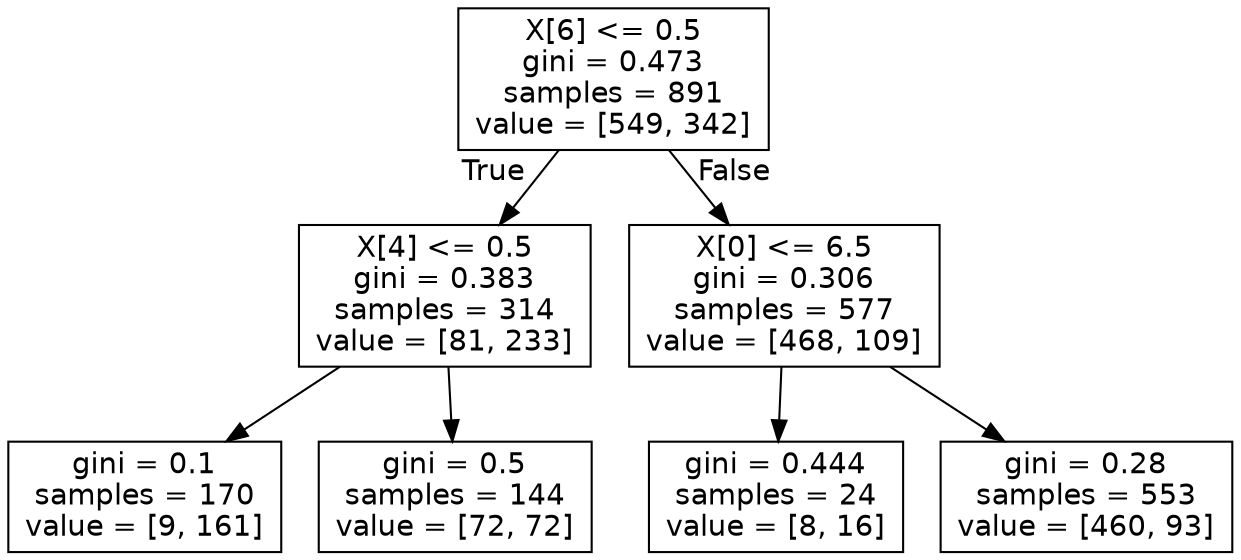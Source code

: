 digraph Tree {
node [shape=box, fontname="helvetica"] ;
edge [fontname="helvetica"] ;
0 [label="X[6] <= 0.5\ngini = 0.473\nsamples = 891\nvalue = [549, 342]"] ;
1 [label="X[4] <= 0.5\ngini = 0.383\nsamples = 314\nvalue = [81, 233]"] ;
0 -> 1 [labeldistance=2.5, labelangle=45, headlabel="True"] ;
2 [label="gini = 0.1\nsamples = 170\nvalue = [9, 161]"] ;
1 -> 2 ;
3 [label="gini = 0.5\nsamples = 144\nvalue = [72, 72]"] ;
1 -> 3 ;
4 [label="X[0] <= 6.5\ngini = 0.306\nsamples = 577\nvalue = [468, 109]"] ;
0 -> 4 [labeldistance=2.5, labelangle=-45, headlabel="False"] ;
5 [label="gini = 0.444\nsamples = 24\nvalue = [8, 16]"] ;
4 -> 5 ;
6 [label="gini = 0.28\nsamples = 553\nvalue = [460, 93]"] ;
4 -> 6 ;
}